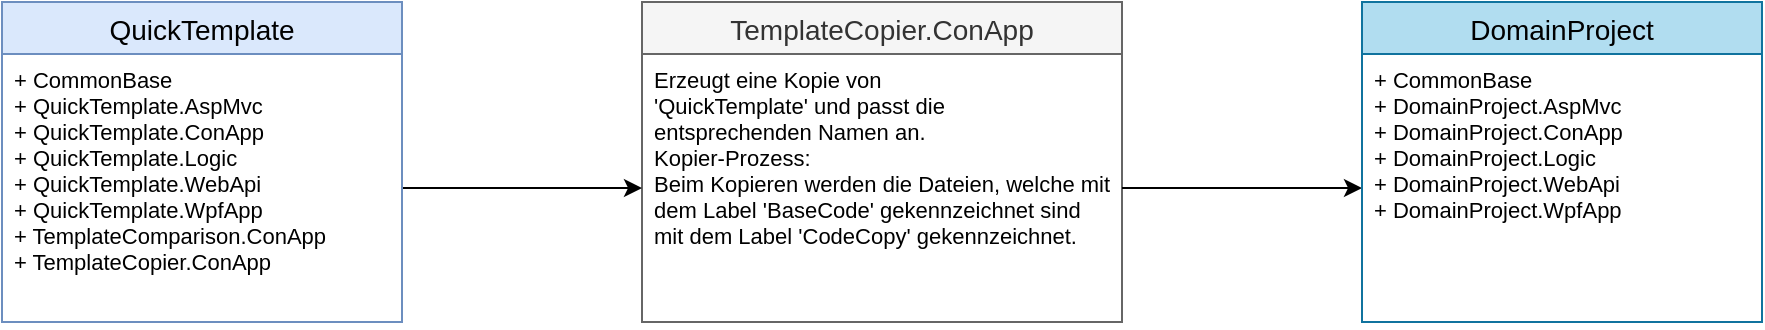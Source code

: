 <mxfile version="16.1.2" type="device"><diagram id="1cCb_u2O2cXnM25xXA9q" name="Domain Projekt Erzeugen"><mxGraphModel dx="1102" dy="1025" grid="1" gridSize="10" guides="1" tooltips="1" connect="1" arrows="1" fold="1" page="1" pageScale="1" pageWidth="1169" pageHeight="827" math="0" shadow="0"><root><mxCell id="0"/><mxCell id="1" parent="0"/><mxCell id="KD4jFZE-13GcvxPWc2QR-12" value="TemplateCopier.ConApp" style="swimlane;fontStyle=0;childLayout=stackLayout;horizontal=1;startSize=26;fillColor=#f5f5f5;horizontalStack=0;resizeParent=1;resizeParentMax=0;resizeLast=0;collapsible=1;marginBottom=0;swimlaneFillColor=#ffffff;align=center;fontSize=14;strokeColor=#666666;fontColor=#333333;" parent="1" vertex="1"><mxGeometry x="360" y="40" width="240" height="160" as="geometry"/></mxCell><mxCell id="KD4jFZE-13GcvxPWc2QR-15" value="Erzeugt eine Kopie von &#10;'QuickTemplate' und passt die &#10;entsprechenden Namen an.&#10;Kopier-Prozess:&#10;Beim Kopieren werden die Dateien, welche mit &#10;dem Label 'BaseCode' gekennzeichnet sind &#10;mit dem Label 'CodeCopy' gekennzeichnet." style="text;strokeColor=none;fillColor=none;spacingLeft=4;spacingRight=4;overflow=hidden;rotatable=0;points=[[0,0.5],[1,0.5]];portConstraint=eastwest;fontSize=11;" parent="KD4jFZE-13GcvxPWc2QR-12" vertex="1"><mxGeometry y="26" width="240" height="134" as="geometry"/></mxCell><mxCell id="KD4jFZE-13GcvxPWc2QR-16" value="" style="endArrow=classic;html=1;fontSize=10;" parent="1" target="KD4jFZE-13GcvxPWc2QR-15" edge="1"><mxGeometry width="50" height="50" relative="1" as="geometry"><mxPoint x="240" y="133" as="sourcePoint"/><mxPoint x="360" y="179" as="targetPoint"/></mxGeometry></mxCell><mxCell id="KD4jFZE-13GcvxPWc2QR-17" value="" style="endArrow=classic;html=1;fontSize=10;exitX=1;exitY=0.5;exitDx=0;exitDy=0;entryX=0;entryY=0.5;entryDx=0;entryDy=0;" parent="1" source="KD4jFZE-13GcvxPWc2QR-15" target="3mBax8T-b5g0QYJkGsF_-5" edge="1"><mxGeometry width="50" height="50" relative="1" as="geometry"><mxPoint x="580" y="179" as="sourcePoint"/><mxPoint x="760" y="110" as="targetPoint"/></mxGeometry></mxCell><mxCell id="3mBax8T-b5g0QYJkGsF_-1" value="QuickTemplate" style="swimlane;fontStyle=0;childLayout=stackLayout;horizontal=1;startSize=26;fillColor=#dae8fc;horizontalStack=0;resizeParent=1;resizeParentMax=0;resizeLast=0;collapsible=1;marginBottom=0;swimlaneFillColor=#ffffff;align=center;fontSize=14;strokeColor=#6c8ebf;" parent="1" vertex="1"><mxGeometry x="40" y="40" width="200" height="160" as="geometry"/></mxCell><mxCell id="3mBax8T-b5g0QYJkGsF_-3" value="+ CommonBase&#10;+ QuickTemplate.AspMvc&#10;+ QuickTemplate.ConApp&#10;+ QuickTemplate.Logic&#10;+ QuickTemplate.WebApi&#10;+ QuickTemplate.WpfApp&#10;+ TemplateComparison.ConApp&#10;+ TemplateCopier.ConApp" style="text;strokeColor=none;fillColor=none;spacingLeft=4;spacingRight=4;overflow=hidden;rotatable=0;points=[[0,0.5],[1,0.5]];portConstraint=eastwest;fontSize=11;" parent="3mBax8T-b5g0QYJkGsF_-1" vertex="1"><mxGeometry y="26" width="200" height="134" as="geometry"/></mxCell><mxCell id="3mBax8T-b5g0QYJkGsF_-4" value="DomainProject" style="swimlane;fontStyle=0;childLayout=stackLayout;horizontal=1;startSize=26;fillColor=#b1ddf0;horizontalStack=0;resizeParent=1;resizeParentMax=0;resizeLast=0;collapsible=1;marginBottom=0;swimlaneFillColor=#ffffff;align=center;fontSize=14;strokeColor=#10739e;" parent="1" vertex="1"><mxGeometry x="720" y="40" width="200" height="160" as="geometry"/></mxCell><mxCell id="3mBax8T-b5g0QYJkGsF_-5" value="+ CommonBase&#10;+ DomainProject.AspMvc&#10;+ DomainProject.ConApp&#10;+ DomainProject.Logic&#10;+ DomainProject.WebApi&#10;+ DomainProject.WpfApp" style="text;strokeColor=none;fillColor=none;spacingLeft=4;spacingRight=4;overflow=hidden;rotatable=0;points=[[0,0.5],[1,0.5]];portConstraint=eastwest;fontSize=11;" parent="3mBax8T-b5g0QYJkGsF_-4" vertex="1"><mxGeometry y="26" width="200" height="134" as="geometry"/></mxCell></root></mxGraphModel></diagram></mxfile>